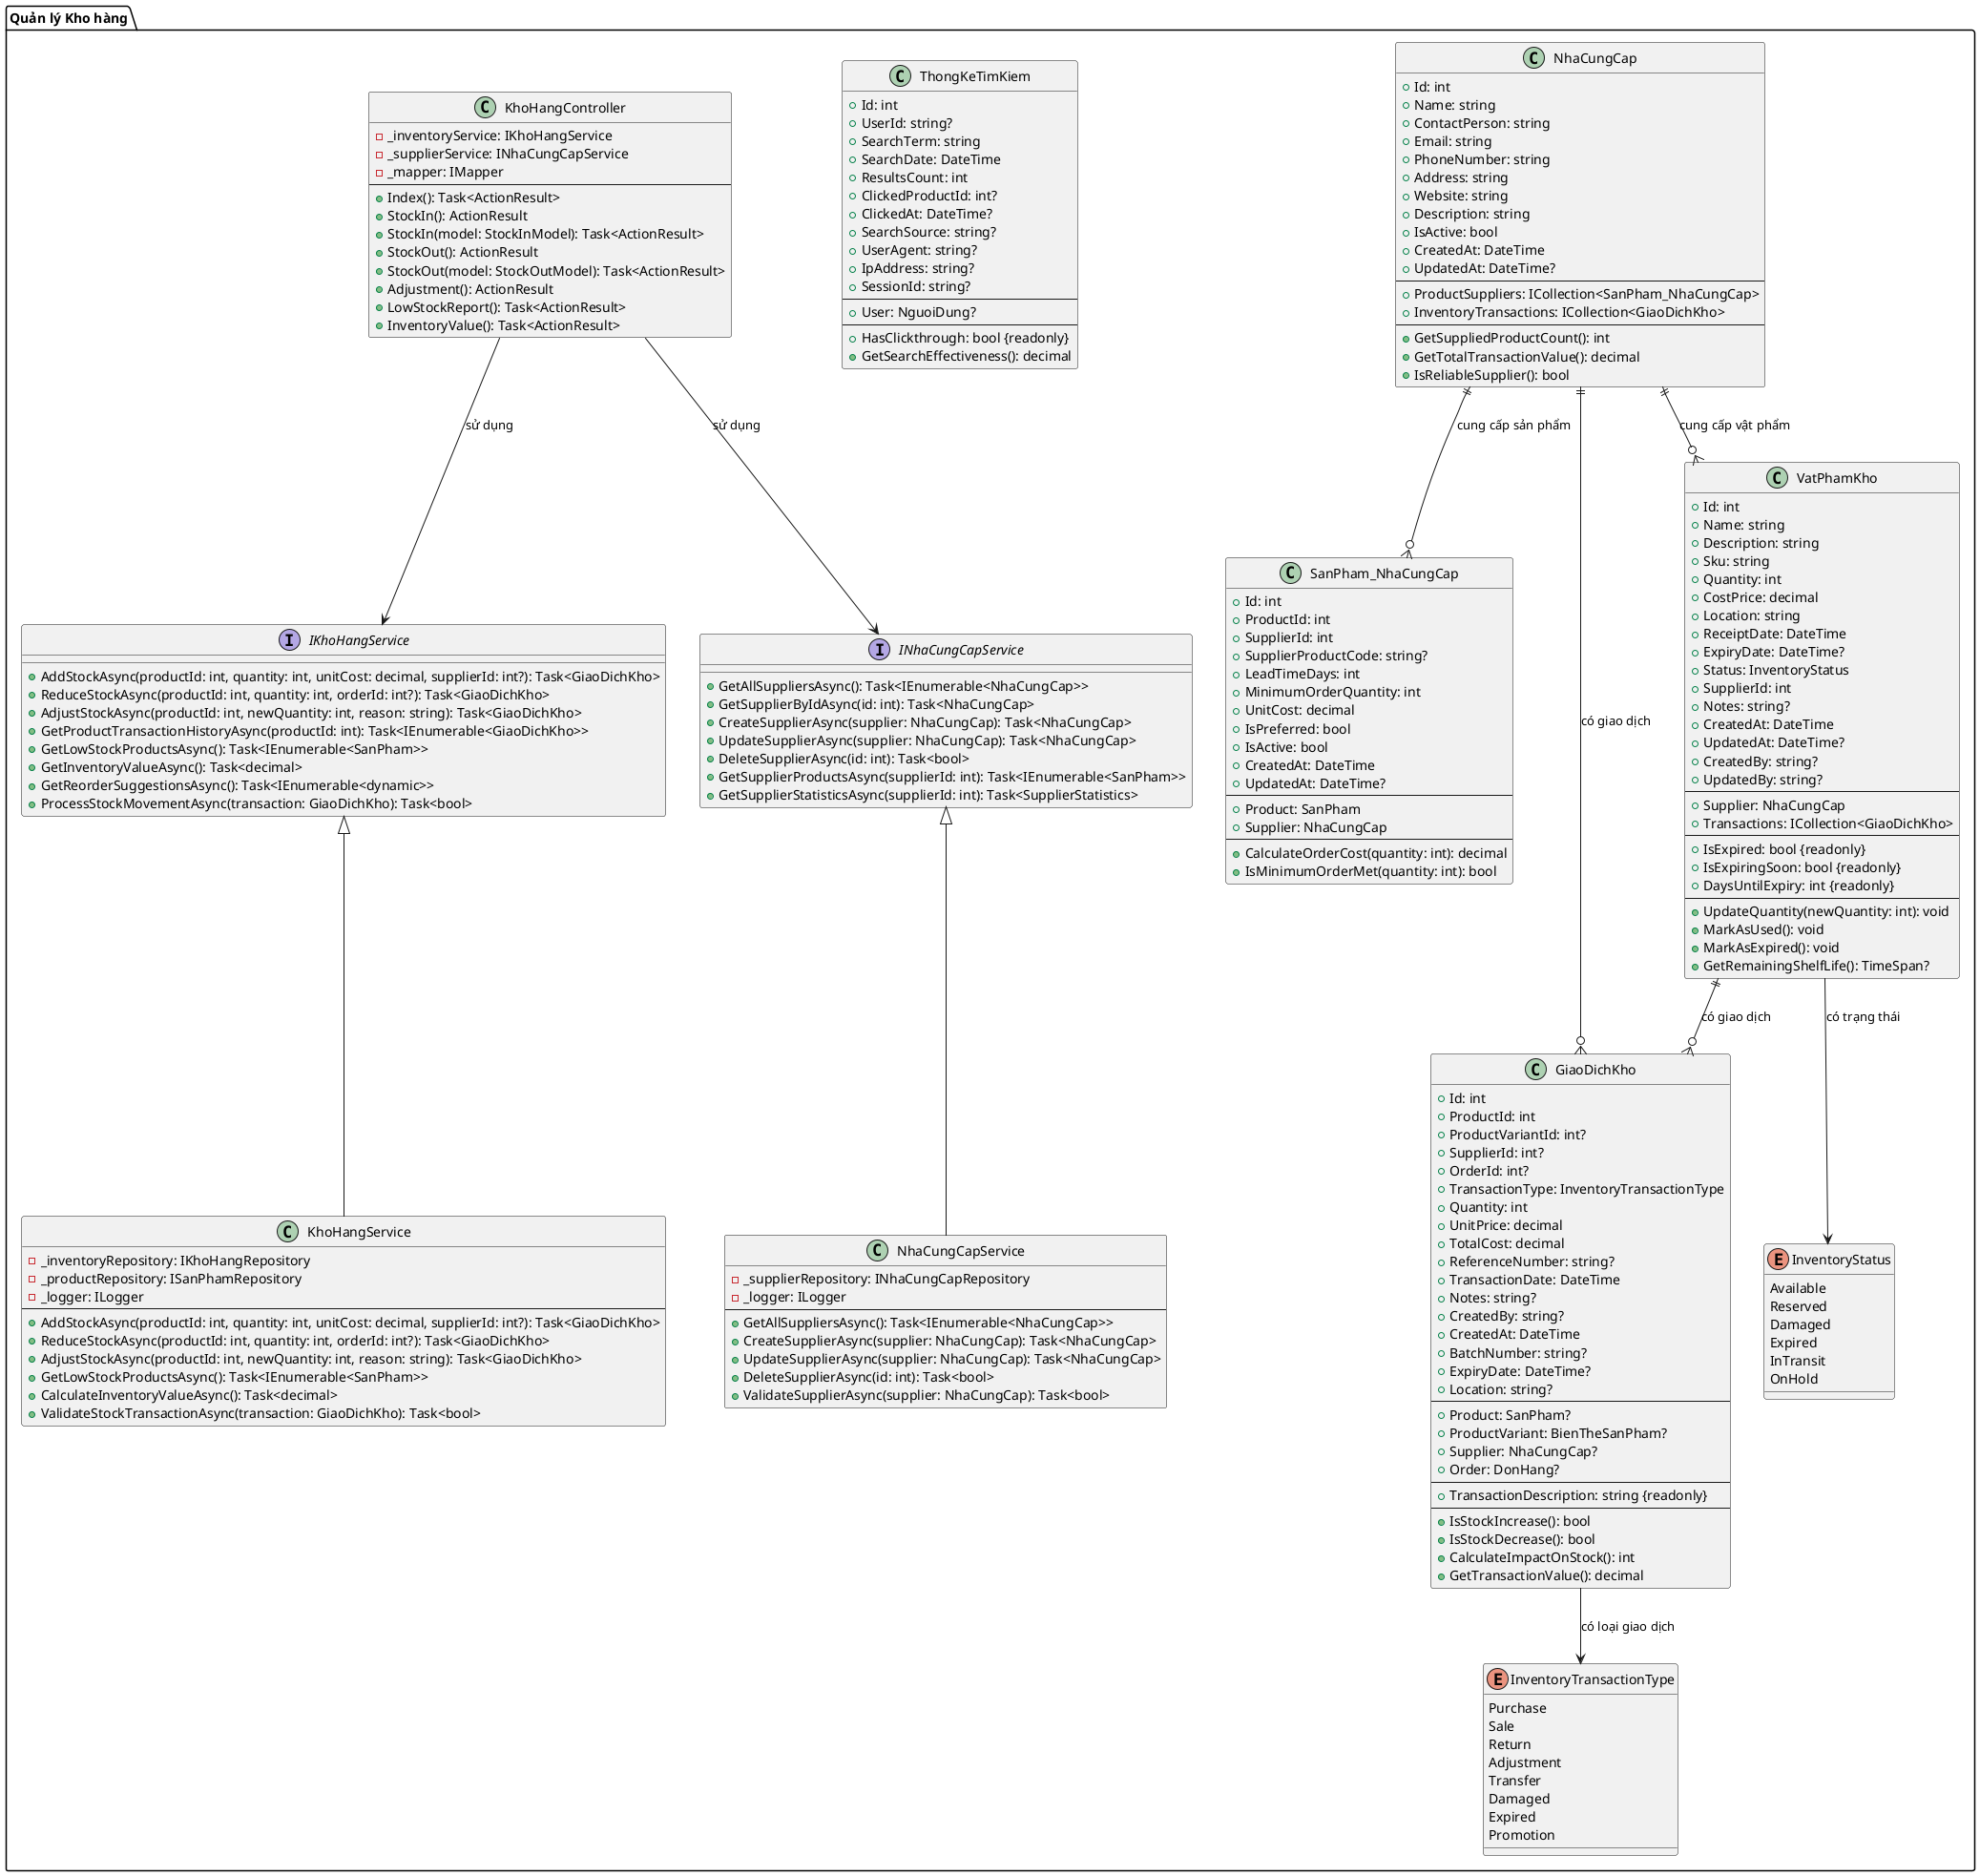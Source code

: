 @startuml SunMovement_Class_Diagram_Quan_ly_Kho_hang
!define RECTANGLE class

package "Quản lý Kho hàng" {
    
    class NhaCungCap {
        +Id: int
        +Name: string
        +ContactPerson: string
        +Email: string
        +PhoneNumber: string
        +Address: string
        +Website: string
        +Description: string
        +IsActive: bool
        +CreatedAt: DateTime
        +UpdatedAt: DateTime?
        --
        +ProductSuppliers: ICollection<SanPham_NhaCungCap>
        +InventoryTransactions: ICollection<GiaoDichKho>
        --
        +GetSuppliedProductCount(): int
        +GetTotalTransactionValue(): decimal
        +IsReliableSupplier(): bool
    }

    class SanPham_NhaCungCap {
        +Id: int
        +ProductId: int
        +SupplierId: int
        +SupplierProductCode: string?
        +LeadTimeDays: int
        +MinimumOrderQuantity: int
        +UnitCost: decimal
        +IsPreferred: bool
        +IsActive: bool
        +CreatedAt: DateTime
        +UpdatedAt: DateTime?
        --
        +Product: SanPham
        +Supplier: NhaCungCap
        --
        +CalculateOrderCost(quantity: int): decimal
        +IsMinimumOrderMet(quantity: int): bool
    }

    class GiaoDichKho {
        +Id: int
        +ProductId: int
        +ProductVariantId: int?
        +SupplierId: int?
        +OrderId: int?
        +TransactionType: InventoryTransactionType
        +Quantity: int
        +UnitPrice: decimal
        +TotalCost: decimal
        +ReferenceNumber: string?
        +TransactionDate: DateTime
        +Notes: string?
        +CreatedBy: string?
        +CreatedAt: DateTime
        +BatchNumber: string?
        +ExpiryDate: DateTime?
        +Location: string?
        --
        +Product: SanPham?
        +ProductVariant: BienTheSanPham?
        +Supplier: NhaCungCap?
        +Order: DonHang?
        --
        +TransactionDescription: string {readonly}
        --
        +IsStockIncrease(): bool
        +IsStockDecrease(): bool
        +CalculateImpactOnStock(): int
        +GetTransactionValue(): decimal
    }

    class VatPhamKho {
        +Id: int
        +Name: string
        +Description: string
        +Sku: string
        +Quantity: int
        +CostPrice: decimal
        +Location: string
        +ReceiptDate: DateTime
        +ExpiryDate: DateTime?
        +Status: InventoryStatus
        +SupplierId: int
        +Notes: string?
        +CreatedAt: DateTime
        +UpdatedAt: DateTime?
        +CreatedBy: string?
        +UpdatedBy: string?
        --
        +Supplier: NhaCungCap
        +Transactions: ICollection<GiaoDichKho>
        --
        +IsExpired: bool {readonly}
        +IsExpiringSoon: bool {readonly}
        +DaysUntilExpiry: int {readonly}
        --
        +UpdateQuantity(newQuantity: int): void
        +MarkAsUsed(): void
        +MarkAsExpired(): void
        +GetRemainingShelfLife(): TimeSpan?
    }

    class ThongKeTimKiem {
        +Id: int
        +UserId: string?
        +SearchTerm: string
        +SearchDate: DateTime
        +ResultsCount: int
        +ClickedProductId: int?
        +ClickedAt: DateTime?
        +SearchSource: string?
        +UserAgent: string?
        +IpAddress: string?
        +SessionId: string?
        --
        +User: NguoiDung?
        --
        +HasClickthrough: bool {readonly}
        +GetSearchEffectiveness(): decimal
    }

    interface IKhoHangService {
        +AddStockAsync(productId: int, quantity: int, unitCost: decimal, supplierId: int?): Task<GiaoDichKho>
        +ReduceStockAsync(productId: int, quantity: int, orderId: int?): Task<GiaoDichKho>
        +AdjustStockAsync(productId: int, newQuantity: int, reason: string): Task<GiaoDichKho>
        +GetProductTransactionHistoryAsync(productId: int): Task<IEnumerable<GiaoDichKho>>
        +GetLowStockProductsAsync(): Task<IEnumerable<SanPham>>
        +GetInventoryValueAsync(): Task<decimal>
        +GetReorderSuggestionsAsync(): Task<IEnumerable<dynamic>>
        +ProcessStockMovementAsync(transaction: GiaoDichKho): Task<bool>
    }

    interface INhaCungCapService {
        +GetAllSuppliersAsync(): Task<IEnumerable<NhaCungCap>>
        +GetSupplierByIdAsync(id: int): Task<NhaCungCap>
        +CreateSupplierAsync(supplier: NhaCungCap): Task<NhaCungCap>
        +UpdateSupplierAsync(supplier: NhaCungCap): Task<NhaCungCap>
        +DeleteSupplierAsync(id: int): Task<bool>
        +GetSupplierProductsAsync(supplierId: int): Task<IEnumerable<SanPham>>
        +GetSupplierStatisticsAsync(supplierId: int): Task<SupplierStatistics>
    }

    class KhoHangService {
        -_inventoryRepository: IKhoHangRepository
        -_productRepository: ISanPhamRepository
        -_logger: ILogger
        --
        +AddStockAsync(productId: int, quantity: int, unitCost: decimal, supplierId: int?): Task<GiaoDichKho>
        +ReduceStockAsync(productId: int, quantity: int, orderId: int?): Task<GiaoDichKho>
        +AdjustStockAsync(productId: int, newQuantity: int, reason: string): Task<GiaoDichKho>
        +GetLowStockProductsAsync(): Task<IEnumerable<SanPham>>
        +CalculateInventoryValueAsync(): Task<decimal>
        +ValidateStockTransactionAsync(transaction: GiaoDichKho): Task<bool>
    }

    class NhaCungCapService {
        -_supplierRepository: INhaCungCapRepository
        -_logger: ILogger
        --
        +GetAllSuppliersAsync(): Task<IEnumerable<NhaCungCap>>
        +CreateSupplierAsync(supplier: NhaCungCap): Task<NhaCungCap>
        +UpdateSupplierAsync(supplier: NhaCungCap): Task<NhaCungCap>
        +DeleteSupplierAsync(id: int): Task<bool>
        +ValidateSupplierAsync(supplier: NhaCungCap): Task<bool>
    }

    class KhoHangController {
        -_inventoryService: IKhoHangService
        -_supplierService: INhaCungCapService
        -_mapper: IMapper
        --
        +Index(): Task<ActionResult>
        +StockIn(): ActionResult
        +StockIn(model: StockInModel): Task<ActionResult>
        +StockOut(): ActionResult
        +StockOut(model: StockOutModel): Task<ActionResult>
        +Adjustment(): ActionResult
        +LowStockReport(): Task<ActionResult>
        +InventoryValue(): Task<ActionResult>
    }

    enum InventoryTransactionType {
        Purchase
        Sale
        Return
        Adjustment
        Transfer
        Damaged
        Expired
        Promotion
    }

    enum InventoryStatus {
        Available
        Reserved
        Damaged
        Expired
        InTransit
        OnHold
    }
}

' Relationships
NhaCungCap ||--o{ SanPham_NhaCungCap : "cung cấp sản phẩm"
NhaCungCap ||--o{ GiaoDichKho : "có giao dịch"
NhaCungCap ||--o{ VatPhamKho : "cung cấp vật phẩm"
VatPhamKho ||--o{ GiaoDichKho : "có giao dịch"

GiaoDichKho --> InventoryTransactionType : "có loại giao dịch"
VatPhamKho --> InventoryStatus : "có trạng thái"

IKhoHangService <|-- KhoHangService
INhaCungCapService <|-- NhaCungCapService

KhoHangController --> IKhoHangService : "sử dụng"
KhoHangController --> INhaCungCapService : "sử dụng"

@enduml
